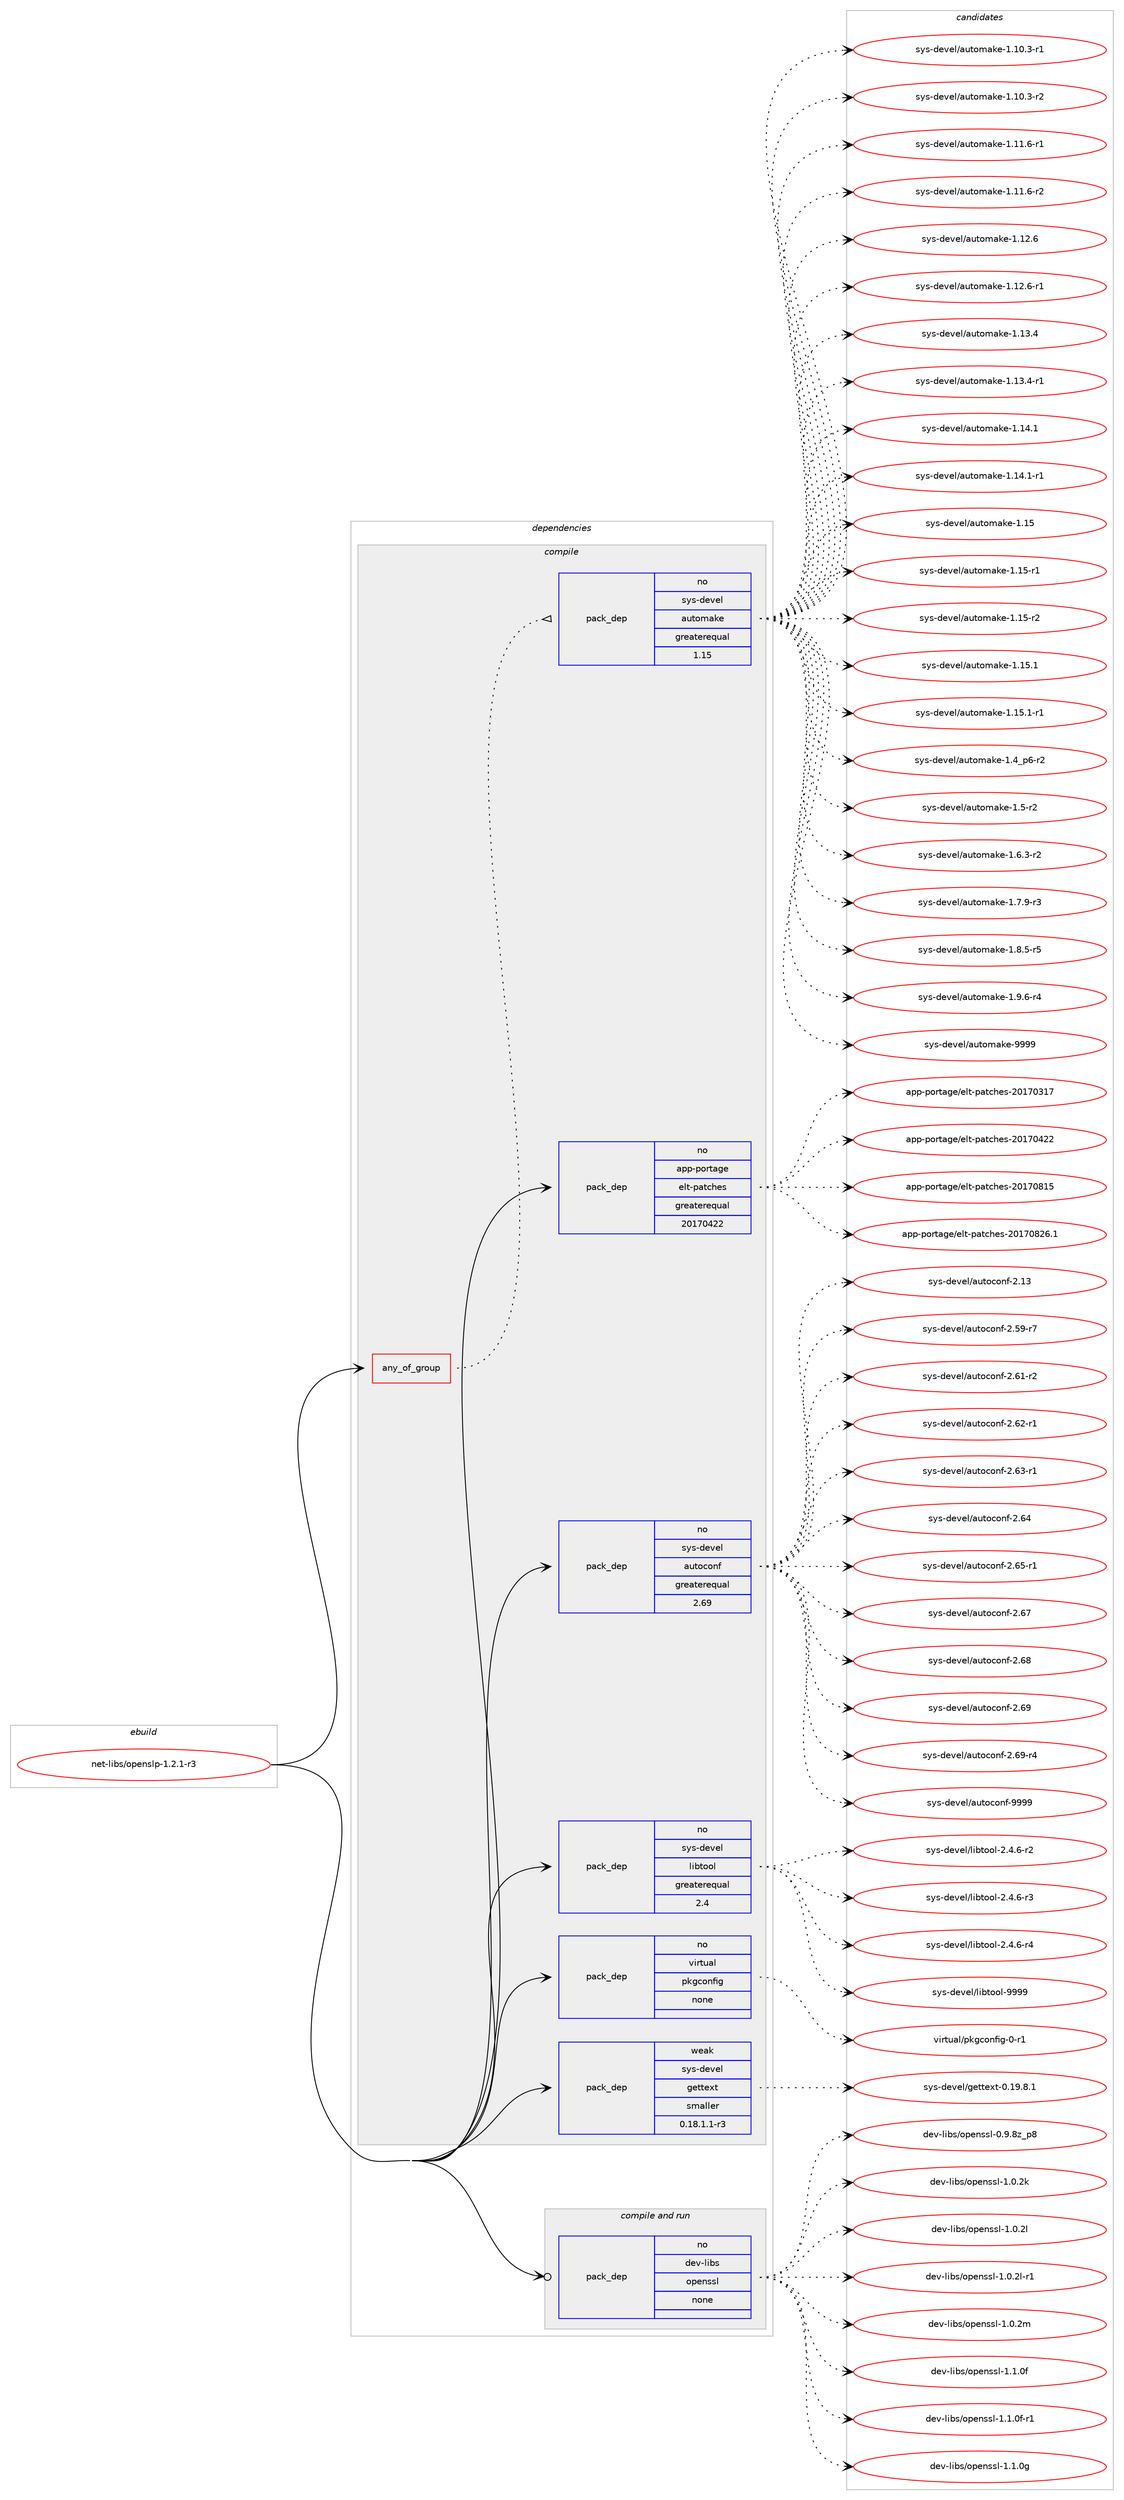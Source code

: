 digraph prolog {

# *************
# Graph options
# *************

newrank=true;
concentrate=true;
compound=true;
graph [rankdir=LR,fontname=Helvetica,fontsize=10,ranksep=1.5];#, ranksep=2.5, nodesep=0.2];
edge  [arrowhead=vee];
node  [fontname=Helvetica,fontsize=10];

# **********
# The ebuild
# **********

subgraph cluster_leftcol {
color=gray;
rank=same;
label=<<i>ebuild</i>>;
id [label="net-libs/openslp-1.2.1-r3", color=red, width=4, href="../net-libs/openslp-1.2.1-r3.svg"];
}

# ****************
# The dependencies
# ****************

subgraph cluster_midcol {
color=gray;
label=<<i>dependencies</i>>;
subgraph cluster_compile {
fillcolor="#eeeeee";
style=filled;
label=<<i>compile</i>>;
subgraph any6837 {
dependency418958 [label=<<TABLE BORDER="0" CELLBORDER="1" CELLSPACING="0" CELLPADDING="4"><TR><TD CELLPADDING="10">any_of_group</TD></TR></TABLE>>, shape=none, color=red];subgraph pack308289 {
dependency418959 [label=<<TABLE BORDER="0" CELLBORDER="1" CELLSPACING="0" CELLPADDING="4" WIDTH="220"><TR><TD ROWSPAN="6" CELLPADDING="30">pack_dep</TD></TR><TR><TD WIDTH="110">no</TD></TR><TR><TD>sys-devel</TD></TR><TR><TD>automake</TD></TR><TR><TD>greaterequal</TD></TR><TR><TD>1.15</TD></TR></TABLE>>, shape=none, color=blue];
}
dependency418958:e -> dependency418959:w [weight=20,style="dotted",arrowhead="oinv"];
}
id:e -> dependency418958:w [weight=20,style="solid",arrowhead="vee"];
subgraph pack308290 {
dependency418960 [label=<<TABLE BORDER="0" CELLBORDER="1" CELLSPACING="0" CELLPADDING="4" WIDTH="220"><TR><TD ROWSPAN="6" CELLPADDING="30">pack_dep</TD></TR><TR><TD WIDTH="110">no</TD></TR><TR><TD>app-portage</TD></TR><TR><TD>elt-patches</TD></TR><TR><TD>greaterequal</TD></TR><TR><TD>20170422</TD></TR></TABLE>>, shape=none, color=blue];
}
id:e -> dependency418960:w [weight=20,style="solid",arrowhead="vee"];
subgraph pack308291 {
dependency418961 [label=<<TABLE BORDER="0" CELLBORDER="1" CELLSPACING="0" CELLPADDING="4" WIDTH="220"><TR><TD ROWSPAN="6" CELLPADDING="30">pack_dep</TD></TR><TR><TD WIDTH="110">no</TD></TR><TR><TD>sys-devel</TD></TR><TR><TD>autoconf</TD></TR><TR><TD>greaterequal</TD></TR><TR><TD>2.69</TD></TR></TABLE>>, shape=none, color=blue];
}
id:e -> dependency418961:w [weight=20,style="solid",arrowhead="vee"];
subgraph pack308292 {
dependency418962 [label=<<TABLE BORDER="0" CELLBORDER="1" CELLSPACING="0" CELLPADDING="4" WIDTH="220"><TR><TD ROWSPAN="6" CELLPADDING="30">pack_dep</TD></TR><TR><TD WIDTH="110">no</TD></TR><TR><TD>sys-devel</TD></TR><TR><TD>libtool</TD></TR><TR><TD>greaterequal</TD></TR><TR><TD>2.4</TD></TR></TABLE>>, shape=none, color=blue];
}
id:e -> dependency418962:w [weight=20,style="solid",arrowhead="vee"];
subgraph pack308293 {
dependency418963 [label=<<TABLE BORDER="0" CELLBORDER="1" CELLSPACING="0" CELLPADDING="4" WIDTH="220"><TR><TD ROWSPAN="6" CELLPADDING="30">pack_dep</TD></TR><TR><TD WIDTH="110">no</TD></TR><TR><TD>virtual</TD></TR><TR><TD>pkgconfig</TD></TR><TR><TD>none</TD></TR><TR><TD></TD></TR></TABLE>>, shape=none, color=blue];
}
id:e -> dependency418963:w [weight=20,style="solid",arrowhead="vee"];
subgraph pack308294 {
dependency418964 [label=<<TABLE BORDER="0" CELLBORDER="1" CELLSPACING="0" CELLPADDING="4" WIDTH="220"><TR><TD ROWSPAN="6" CELLPADDING="30">pack_dep</TD></TR><TR><TD WIDTH="110">weak</TD></TR><TR><TD>sys-devel</TD></TR><TR><TD>gettext</TD></TR><TR><TD>smaller</TD></TR><TR><TD>0.18.1.1-r3</TD></TR></TABLE>>, shape=none, color=blue];
}
id:e -> dependency418964:w [weight=20,style="solid",arrowhead="vee"];
}
subgraph cluster_compileandrun {
fillcolor="#eeeeee";
style=filled;
label=<<i>compile and run</i>>;
subgraph pack308295 {
dependency418965 [label=<<TABLE BORDER="0" CELLBORDER="1" CELLSPACING="0" CELLPADDING="4" WIDTH="220"><TR><TD ROWSPAN="6" CELLPADDING="30">pack_dep</TD></TR><TR><TD WIDTH="110">no</TD></TR><TR><TD>dev-libs</TD></TR><TR><TD>openssl</TD></TR><TR><TD>none</TD></TR><TR><TD></TD></TR></TABLE>>, shape=none, color=blue];
}
id:e -> dependency418965:w [weight=20,style="solid",arrowhead="odotvee"];
}
subgraph cluster_run {
fillcolor="#eeeeee";
style=filled;
label=<<i>run</i>>;
}
}

# **************
# The candidates
# **************

subgraph cluster_choices {
rank=same;
color=gray;
label=<<i>candidates</i>>;

subgraph choice308289 {
color=black;
nodesep=1;
choice11512111545100101118101108479711711611110997107101454946494846514511449 [label="sys-devel/automake-1.10.3-r1", color=red, width=4,href="../sys-devel/automake-1.10.3-r1.svg"];
choice11512111545100101118101108479711711611110997107101454946494846514511450 [label="sys-devel/automake-1.10.3-r2", color=red, width=4,href="../sys-devel/automake-1.10.3-r2.svg"];
choice11512111545100101118101108479711711611110997107101454946494946544511449 [label="sys-devel/automake-1.11.6-r1", color=red, width=4,href="../sys-devel/automake-1.11.6-r1.svg"];
choice11512111545100101118101108479711711611110997107101454946494946544511450 [label="sys-devel/automake-1.11.6-r2", color=red, width=4,href="../sys-devel/automake-1.11.6-r2.svg"];
choice1151211154510010111810110847971171161111099710710145494649504654 [label="sys-devel/automake-1.12.6", color=red, width=4,href="../sys-devel/automake-1.12.6.svg"];
choice11512111545100101118101108479711711611110997107101454946495046544511449 [label="sys-devel/automake-1.12.6-r1", color=red, width=4,href="../sys-devel/automake-1.12.6-r1.svg"];
choice1151211154510010111810110847971171161111099710710145494649514652 [label="sys-devel/automake-1.13.4", color=red, width=4,href="../sys-devel/automake-1.13.4.svg"];
choice11512111545100101118101108479711711611110997107101454946495146524511449 [label="sys-devel/automake-1.13.4-r1", color=red, width=4,href="../sys-devel/automake-1.13.4-r1.svg"];
choice1151211154510010111810110847971171161111099710710145494649524649 [label="sys-devel/automake-1.14.1", color=red, width=4,href="../sys-devel/automake-1.14.1.svg"];
choice11512111545100101118101108479711711611110997107101454946495246494511449 [label="sys-devel/automake-1.14.1-r1", color=red, width=4,href="../sys-devel/automake-1.14.1-r1.svg"];
choice115121115451001011181011084797117116111109971071014549464953 [label="sys-devel/automake-1.15", color=red, width=4,href="../sys-devel/automake-1.15.svg"];
choice1151211154510010111810110847971171161111099710710145494649534511449 [label="sys-devel/automake-1.15-r1", color=red, width=4,href="../sys-devel/automake-1.15-r1.svg"];
choice1151211154510010111810110847971171161111099710710145494649534511450 [label="sys-devel/automake-1.15-r2", color=red, width=4,href="../sys-devel/automake-1.15-r2.svg"];
choice1151211154510010111810110847971171161111099710710145494649534649 [label="sys-devel/automake-1.15.1", color=red, width=4,href="../sys-devel/automake-1.15.1.svg"];
choice11512111545100101118101108479711711611110997107101454946495346494511449 [label="sys-devel/automake-1.15.1-r1", color=red, width=4,href="../sys-devel/automake-1.15.1-r1.svg"];
choice115121115451001011181011084797117116111109971071014549465295112544511450 [label="sys-devel/automake-1.4_p6-r2", color=red, width=4,href="../sys-devel/automake-1.4_p6-r2.svg"];
choice11512111545100101118101108479711711611110997107101454946534511450 [label="sys-devel/automake-1.5-r2", color=red, width=4,href="../sys-devel/automake-1.5-r2.svg"];
choice115121115451001011181011084797117116111109971071014549465446514511450 [label="sys-devel/automake-1.6.3-r2", color=red, width=4,href="../sys-devel/automake-1.6.3-r2.svg"];
choice115121115451001011181011084797117116111109971071014549465546574511451 [label="sys-devel/automake-1.7.9-r3", color=red, width=4,href="../sys-devel/automake-1.7.9-r3.svg"];
choice115121115451001011181011084797117116111109971071014549465646534511453 [label="sys-devel/automake-1.8.5-r5", color=red, width=4,href="../sys-devel/automake-1.8.5-r5.svg"];
choice115121115451001011181011084797117116111109971071014549465746544511452 [label="sys-devel/automake-1.9.6-r4", color=red, width=4,href="../sys-devel/automake-1.9.6-r4.svg"];
choice115121115451001011181011084797117116111109971071014557575757 [label="sys-devel/automake-9999", color=red, width=4,href="../sys-devel/automake-9999.svg"];
dependency418959:e -> choice11512111545100101118101108479711711611110997107101454946494846514511449:w [style=dotted,weight="100"];
dependency418959:e -> choice11512111545100101118101108479711711611110997107101454946494846514511450:w [style=dotted,weight="100"];
dependency418959:e -> choice11512111545100101118101108479711711611110997107101454946494946544511449:w [style=dotted,weight="100"];
dependency418959:e -> choice11512111545100101118101108479711711611110997107101454946494946544511450:w [style=dotted,weight="100"];
dependency418959:e -> choice1151211154510010111810110847971171161111099710710145494649504654:w [style=dotted,weight="100"];
dependency418959:e -> choice11512111545100101118101108479711711611110997107101454946495046544511449:w [style=dotted,weight="100"];
dependency418959:e -> choice1151211154510010111810110847971171161111099710710145494649514652:w [style=dotted,weight="100"];
dependency418959:e -> choice11512111545100101118101108479711711611110997107101454946495146524511449:w [style=dotted,weight="100"];
dependency418959:e -> choice1151211154510010111810110847971171161111099710710145494649524649:w [style=dotted,weight="100"];
dependency418959:e -> choice11512111545100101118101108479711711611110997107101454946495246494511449:w [style=dotted,weight="100"];
dependency418959:e -> choice115121115451001011181011084797117116111109971071014549464953:w [style=dotted,weight="100"];
dependency418959:e -> choice1151211154510010111810110847971171161111099710710145494649534511449:w [style=dotted,weight="100"];
dependency418959:e -> choice1151211154510010111810110847971171161111099710710145494649534511450:w [style=dotted,weight="100"];
dependency418959:e -> choice1151211154510010111810110847971171161111099710710145494649534649:w [style=dotted,weight="100"];
dependency418959:e -> choice11512111545100101118101108479711711611110997107101454946495346494511449:w [style=dotted,weight="100"];
dependency418959:e -> choice115121115451001011181011084797117116111109971071014549465295112544511450:w [style=dotted,weight="100"];
dependency418959:e -> choice11512111545100101118101108479711711611110997107101454946534511450:w [style=dotted,weight="100"];
dependency418959:e -> choice115121115451001011181011084797117116111109971071014549465446514511450:w [style=dotted,weight="100"];
dependency418959:e -> choice115121115451001011181011084797117116111109971071014549465546574511451:w [style=dotted,weight="100"];
dependency418959:e -> choice115121115451001011181011084797117116111109971071014549465646534511453:w [style=dotted,weight="100"];
dependency418959:e -> choice115121115451001011181011084797117116111109971071014549465746544511452:w [style=dotted,weight="100"];
dependency418959:e -> choice115121115451001011181011084797117116111109971071014557575757:w [style=dotted,weight="100"];
}
subgraph choice308290 {
color=black;
nodesep=1;
choice97112112451121111141169710310147101108116451129711699104101115455048495548514955 [label="app-portage/elt-patches-20170317", color=red, width=4,href="../app-portage/elt-patches-20170317.svg"];
choice97112112451121111141169710310147101108116451129711699104101115455048495548525050 [label="app-portage/elt-patches-20170422", color=red, width=4,href="../app-portage/elt-patches-20170422.svg"];
choice97112112451121111141169710310147101108116451129711699104101115455048495548564953 [label="app-portage/elt-patches-20170815", color=red, width=4,href="../app-portage/elt-patches-20170815.svg"];
choice971121124511211111411697103101471011081164511297116991041011154550484955485650544649 [label="app-portage/elt-patches-20170826.1", color=red, width=4,href="../app-portage/elt-patches-20170826.1.svg"];
dependency418960:e -> choice97112112451121111141169710310147101108116451129711699104101115455048495548514955:w [style=dotted,weight="100"];
dependency418960:e -> choice97112112451121111141169710310147101108116451129711699104101115455048495548525050:w [style=dotted,weight="100"];
dependency418960:e -> choice97112112451121111141169710310147101108116451129711699104101115455048495548564953:w [style=dotted,weight="100"];
dependency418960:e -> choice971121124511211111411697103101471011081164511297116991041011154550484955485650544649:w [style=dotted,weight="100"];
}
subgraph choice308291 {
color=black;
nodesep=1;
choice115121115451001011181011084797117116111991111101024550464951 [label="sys-devel/autoconf-2.13", color=red, width=4,href="../sys-devel/autoconf-2.13.svg"];
choice1151211154510010111810110847971171161119911111010245504653574511455 [label="sys-devel/autoconf-2.59-r7", color=red, width=4,href="../sys-devel/autoconf-2.59-r7.svg"];
choice1151211154510010111810110847971171161119911111010245504654494511450 [label="sys-devel/autoconf-2.61-r2", color=red, width=4,href="../sys-devel/autoconf-2.61-r2.svg"];
choice1151211154510010111810110847971171161119911111010245504654504511449 [label="sys-devel/autoconf-2.62-r1", color=red, width=4,href="../sys-devel/autoconf-2.62-r1.svg"];
choice1151211154510010111810110847971171161119911111010245504654514511449 [label="sys-devel/autoconf-2.63-r1", color=red, width=4,href="../sys-devel/autoconf-2.63-r1.svg"];
choice115121115451001011181011084797117116111991111101024550465452 [label="sys-devel/autoconf-2.64", color=red, width=4,href="../sys-devel/autoconf-2.64.svg"];
choice1151211154510010111810110847971171161119911111010245504654534511449 [label="sys-devel/autoconf-2.65-r1", color=red, width=4,href="../sys-devel/autoconf-2.65-r1.svg"];
choice115121115451001011181011084797117116111991111101024550465455 [label="sys-devel/autoconf-2.67", color=red, width=4,href="../sys-devel/autoconf-2.67.svg"];
choice115121115451001011181011084797117116111991111101024550465456 [label="sys-devel/autoconf-2.68", color=red, width=4,href="../sys-devel/autoconf-2.68.svg"];
choice115121115451001011181011084797117116111991111101024550465457 [label="sys-devel/autoconf-2.69", color=red, width=4,href="../sys-devel/autoconf-2.69.svg"];
choice1151211154510010111810110847971171161119911111010245504654574511452 [label="sys-devel/autoconf-2.69-r4", color=red, width=4,href="../sys-devel/autoconf-2.69-r4.svg"];
choice115121115451001011181011084797117116111991111101024557575757 [label="sys-devel/autoconf-9999", color=red, width=4,href="../sys-devel/autoconf-9999.svg"];
dependency418961:e -> choice115121115451001011181011084797117116111991111101024550464951:w [style=dotted,weight="100"];
dependency418961:e -> choice1151211154510010111810110847971171161119911111010245504653574511455:w [style=dotted,weight="100"];
dependency418961:e -> choice1151211154510010111810110847971171161119911111010245504654494511450:w [style=dotted,weight="100"];
dependency418961:e -> choice1151211154510010111810110847971171161119911111010245504654504511449:w [style=dotted,weight="100"];
dependency418961:e -> choice1151211154510010111810110847971171161119911111010245504654514511449:w [style=dotted,weight="100"];
dependency418961:e -> choice115121115451001011181011084797117116111991111101024550465452:w [style=dotted,weight="100"];
dependency418961:e -> choice1151211154510010111810110847971171161119911111010245504654534511449:w [style=dotted,weight="100"];
dependency418961:e -> choice115121115451001011181011084797117116111991111101024550465455:w [style=dotted,weight="100"];
dependency418961:e -> choice115121115451001011181011084797117116111991111101024550465456:w [style=dotted,weight="100"];
dependency418961:e -> choice115121115451001011181011084797117116111991111101024550465457:w [style=dotted,weight="100"];
dependency418961:e -> choice1151211154510010111810110847971171161119911111010245504654574511452:w [style=dotted,weight="100"];
dependency418961:e -> choice115121115451001011181011084797117116111991111101024557575757:w [style=dotted,weight="100"];
}
subgraph choice308292 {
color=black;
nodesep=1;
choice1151211154510010111810110847108105981161111111084550465246544511450 [label="sys-devel/libtool-2.4.6-r2", color=red, width=4,href="../sys-devel/libtool-2.4.6-r2.svg"];
choice1151211154510010111810110847108105981161111111084550465246544511451 [label="sys-devel/libtool-2.4.6-r3", color=red, width=4,href="../sys-devel/libtool-2.4.6-r3.svg"];
choice1151211154510010111810110847108105981161111111084550465246544511452 [label="sys-devel/libtool-2.4.6-r4", color=red, width=4,href="../sys-devel/libtool-2.4.6-r4.svg"];
choice1151211154510010111810110847108105981161111111084557575757 [label="sys-devel/libtool-9999", color=red, width=4,href="../sys-devel/libtool-9999.svg"];
dependency418962:e -> choice1151211154510010111810110847108105981161111111084550465246544511450:w [style=dotted,weight="100"];
dependency418962:e -> choice1151211154510010111810110847108105981161111111084550465246544511451:w [style=dotted,weight="100"];
dependency418962:e -> choice1151211154510010111810110847108105981161111111084550465246544511452:w [style=dotted,weight="100"];
dependency418962:e -> choice1151211154510010111810110847108105981161111111084557575757:w [style=dotted,weight="100"];
}
subgraph choice308293 {
color=black;
nodesep=1;
choice11810511411611797108471121071039911111010210510345484511449 [label="virtual/pkgconfig-0-r1", color=red, width=4,href="../virtual/pkgconfig-0-r1.svg"];
dependency418963:e -> choice11810511411611797108471121071039911111010210510345484511449:w [style=dotted,weight="100"];
}
subgraph choice308294 {
color=black;
nodesep=1;
choice1151211154510010111810110847103101116116101120116454846495746564649 [label="sys-devel/gettext-0.19.8.1", color=red, width=4,href="../sys-devel/gettext-0.19.8.1.svg"];
dependency418964:e -> choice1151211154510010111810110847103101116116101120116454846495746564649:w [style=dotted,weight="100"];
}
subgraph choice308295 {
color=black;
nodesep=1;
choice1001011184510810598115471111121011101151151084548465746561229511256 [label="dev-libs/openssl-0.9.8z_p8", color=red, width=4,href="../dev-libs/openssl-0.9.8z_p8.svg"];
choice100101118451081059811547111112101110115115108454946484650107 [label="dev-libs/openssl-1.0.2k", color=red, width=4,href="../dev-libs/openssl-1.0.2k.svg"];
choice100101118451081059811547111112101110115115108454946484650108 [label="dev-libs/openssl-1.0.2l", color=red, width=4,href="../dev-libs/openssl-1.0.2l.svg"];
choice1001011184510810598115471111121011101151151084549464846501084511449 [label="dev-libs/openssl-1.0.2l-r1", color=red, width=4,href="../dev-libs/openssl-1.0.2l-r1.svg"];
choice100101118451081059811547111112101110115115108454946484650109 [label="dev-libs/openssl-1.0.2m", color=red, width=4,href="../dev-libs/openssl-1.0.2m.svg"];
choice100101118451081059811547111112101110115115108454946494648102 [label="dev-libs/openssl-1.1.0f", color=red, width=4,href="../dev-libs/openssl-1.1.0f.svg"];
choice1001011184510810598115471111121011101151151084549464946481024511449 [label="dev-libs/openssl-1.1.0f-r1", color=red, width=4,href="../dev-libs/openssl-1.1.0f-r1.svg"];
choice100101118451081059811547111112101110115115108454946494648103 [label="dev-libs/openssl-1.1.0g", color=red, width=4,href="../dev-libs/openssl-1.1.0g.svg"];
dependency418965:e -> choice1001011184510810598115471111121011101151151084548465746561229511256:w [style=dotted,weight="100"];
dependency418965:e -> choice100101118451081059811547111112101110115115108454946484650107:w [style=dotted,weight="100"];
dependency418965:e -> choice100101118451081059811547111112101110115115108454946484650108:w [style=dotted,weight="100"];
dependency418965:e -> choice1001011184510810598115471111121011101151151084549464846501084511449:w [style=dotted,weight="100"];
dependency418965:e -> choice100101118451081059811547111112101110115115108454946484650109:w [style=dotted,weight="100"];
dependency418965:e -> choice100101118451081059811547111112101110115115108454946494648102:w [style=dotted,weight="100"];
dependency418965:e -> choice1001011184510810598115471111121011101151151084549464946481024511449:w [style=dotted,weight="100"];
dependency418965:e -> choice100101118451081059811547111112101110115115108454946494648103:w [style=dotted,weight="100"];
}
}

}
